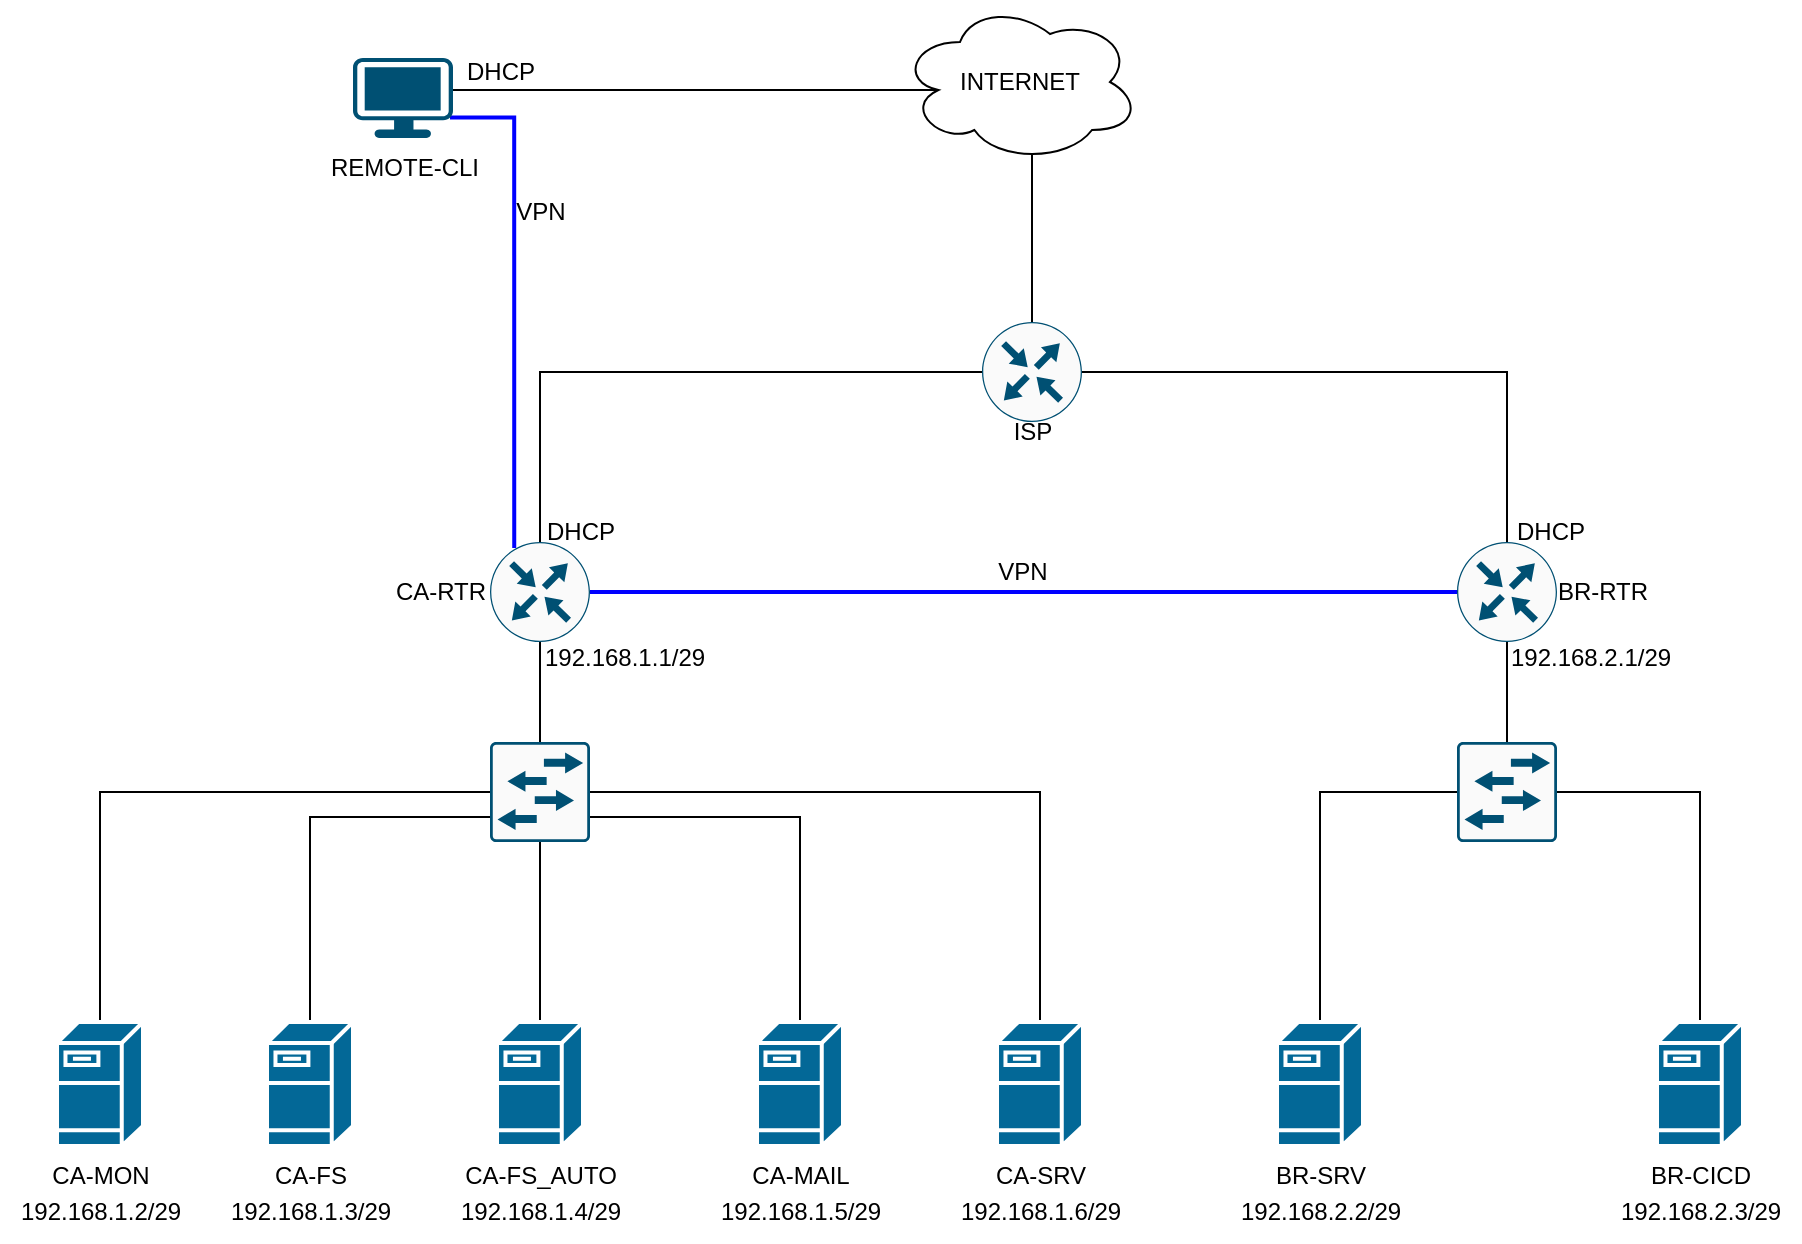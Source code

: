 <mxfile version="20.5.1" type="device"><diagram id="Cyy2UPgxQgxMqHDYHsGS" name="Страница 1"><mxGraphModel dx="2005" dy="627" grid="1" gridSize="10" guides="1" tooltips="1" connect="1" arrows="1" fold="1" page="1" pageScale="1" pageWidth="827" pageHeight="1169" math="0" shadow="0"><root><mxCell id="0"/><mxCell id="1" parent="0"/><mxCell id="lxdvs-X6Q-Tyt-myA9eT-5" style="edgeStyle=orthogonalEdgeStyle;rounded=0;orthogonalLoop=1;jettySize=auto;html=1;exitX=0;exitY=0.5;exitDx=0;exitDy=0;exitPerimeter=0;entryX=0.5;entryY=0;entryDx=0;entryDy=0;entryPerimeter=0;endArrow=none;endFill=0;" edge="1" parent="1" source="lxdvs-X6Q-Tyt-myA9eT-1" target="lxdvs-X6Q-Tyt-myA9eT-4"><mxGeometry relative="1" as="geometry"/></mxCell><mxCell id="lxdvs-X6Q-Tyt-myA9eT-7" style="edgeStyle=orthogonalEdgeStyle;rounded=0;orthogonalLoop=1;jettySize=auto;html=1;exitX=0;exitY=0.75;exitDx=0;exitDy=0;exitPerimeter=0;entryX=0.5;entryY=0;entryDx=0;entryDy=0;entryPerimeter=0;endArrow=none;endFill=0;" edge="1" parent="1" source="lxdvs-X6Q-Tyt-myA9eT-1" target="lxdvs-X6Q-Tyt-myA9eT-6"><mxGeometry relative="1" as="geometry"/></mxCell><mxCell id="lxdvs-X6Q-Tyt-myA9eT-9" style="edgeStyle=orthogonalEdgeStyle;rounded=0;orthogonalLoop=1;jettySize=auto;html=1;exitX=0.5;exitY=1;exitDx=0;exitDy=0;exitPerimeter=0;entryX=0.5;entryY=0;entryDx=0;entryDy=0;entryPerimeter=0;endArrow=none;endFill=0;" edge="1" parent="1" source="lxdvs-X6Q-Tyt-myA9eT-1" target="lxdvs-X6Q-Tyt-myA9eT-8"><mxGeometry relative="1" as="geometry"/></mxCell><mxCell id="lxdvs-X6Q-Tyt-myA9eT-11" style="edgeStyle=orthogonalEdgeStyle;rounded=0;orthogonalLoop=1;jettySize=auto;html=1;exitX=1;exitY=0.5;exitDx=0;exitDy=0;exitPerimeter=0;entryX=0.5;entryY=0;entryDx=0;entryDy=0;entryPerimeter=0;endArrow=none;endFill=0;" edge="1" parent="1" source="lxdvs-X6Q-Tyt-myA9eT-1" target="lxdvs-X6Q-Tyt-myA9eT-10"><mxGeometry relative="1" as="geometry"/></mxCell><mxCell id="lxdvs-X6Q-Tyt-myA9eT-13" style="edgeStyle=orthogonalEdgeStyle;rounded=0;orthogonalLoop=1;jettySize=auto;html=1;exitX=1;exitY=0.75;exitDx=0;exitDy=0;exitPerimeter=0;endArrow=none;endFill=0;" edge="1" parent="1" source="lxdvs-X6Q-Tyt-myA9eT-1" target="lxdvs-X6Q-Tyt-myA9eT-12"><mxGeometry relative="1" as="geometry"/></mxCell><mxCell id="lxdvs-X6Q-Tyt-myA9eT-1" value="" style="sketch=0;points=[[0.015,0.015,0],[0.985,0.015,0],[0.985,0.985,0],[0.015,0.985,0],[0.25,0,0],[0.5,0,0],[0.75,0,0],[1,0.25,0],[1,0.5,0],[1,0.75,0],[0.75,1,0],[0.5,1,0],[0.25,1,0],[0,0.75,0],[0,0.5,0],[0,0.25,0]];verticalLabelPosition=bottom;html=1;verticalAlign=top;aspect=fixed;align=center;pointerEvents=1;shape=mxgraph.cisco19.rect;prIcon=l2_switch;fillColor=#FAFAFA;strokeColor=#005073;" vertex="1" parent="1"><mxGeometry x="160" y="770" width="50" height="50" as="geometry"/></mxCell><mxCell id="lxdvs-X6Q-Tyt-myA9eT-3" style="edgeStyle=orthogonalEdgeStyle;rounded=0;orthogonalLoop=1;jettySize=auto;html=1;exitX=0.5;exitY=1;exitDx=0;exitDy=0;exitPerimeter=0;entryX=0.5;entryY=0;entryDx=0;entryDy=0;entryPerimeter=0;endArrow=none;endFill=0;" edge="1" parent="1" source="lxdvs-X6Q-Tyt-myA9eT-2" target="lxdvs-X6Q-Tyt-myA9eT-1"><mxGeometry relative="1" as="geometry"/></mxCell><mxCell id="lxdvs-X6Q-Tyt-myA9eT-22" style="edgeStyle=orthogonalEdgeStyle;rounded=0;orthogonalLoop=1;jettySize=auto;html=1;exitX=0.5;exitY=0;exitDx=0;exitDy=0;exitPerimeter=0;entryX=0;entryY=0.5;entryDx=0;entryDy=0;entryPerimeter=0;endArrow=none;endFill=0;" edge="1" parent="1" source="lxdvs-X6Q-Tyt-myA9eT-2" target="lxdvs-X6Q-Tyt-myA9eT-21"><mxGeometry relative="1" as="geometry"/></mxCell><mxCell id="lxdvs-X6Q-Tyt-myA9eT-50" style="edgeStyle=orthogonalEdgeStyle;rounded=0;orthogonalLoop=1;jettySize=auto;html=1;exitX=1;exitY=0.5;exitDx=0;exitDy=0;exitPerimeter=0;entryX=0;entryY=0.5;entryDx=0;entryDy=0;entryPerimeter=0;endArrow=none;endFill=0;strokeColor=#0000FF;strokeWidth=2;" edge="1" parent="1" source="lxdvs-X6Q-Tyt-myA9eT-2" target="lxdvs-X6Q-Tyt-myA9eT-26"><mxGeometry relative="1" as="geometry"/></mxCell><mxCell id="lxdvs-X6Q-Tyt-myA9eT-2" value="" style="sketch=0;points=[[0.5,0,0],[1,0.5,0],[0.5,1,0],[0,0.5,0],[0.145,0.145,0],[0.856,0.145,0],[0.855,0.856,0],[0.145,0.855,0]];verticalLabelPosition=bottom;html=1;verticalAlign=top;aspect=fixed;align=center;pointerEvents=1;shape=mxgraph.cisco19.rect;prIcon=router;fillColor=#FAFAFA;strokeColor=#005073;" vertex="1" parent="1"><mxGeometry x="160" y="670" width="50" height="50" as="geometry"/></mxCell><mxCell id="lxdvs-X6Q-Tyt-myA9eT-4" value="" style="shape=mxgraph.cisco.servers.fileserver;sketch=0;html=1;pointerEvents=1;dashed=0;fillColor=#036897;strokeColor=#ffffff;strokeWidth=2;verticalLabelPosition=bottom;verticalAlign=top;align=center;outlineConnect=0;" vertex="1" parent="1"><mxGeometry x="-56.5" y="910" width="43" height="62" as="geometry"/></mxCell><mxCell id="lxdvs-X6Q-Tyt-myA9eT-6" value="" style="shape=mxgraph.cisco.servers.fileserver;sketch=0;html=1;pointerEvents=1;dashed=0;fillColor=#036897;strokeColor=#ffffff;strokeWidth=2;verticalLabelPosition=bottom;verticalAlign=top;align=center;outlineConnect=0;" vertex="1" parent="1"><mxGeometry x="48.5" y="910" width="43" height="62" as="geometry"/></mxCell><mxCell id="lxdvs-X6Q-Tyt-myA9eT-8" value="" style="shape=mxgraph.cisco.servers.fileserver;sketch=0;html=1;pointerEvents=1;dashed=0;fillColor=#036897;strokeColor=#ffffff;strokeWidth=2;verticalLabelPosition=bottom;verticalAlign=top;align=center;outlineConnect=0;" vertex="1" parent="1"><mxGeometry x="163.5" y="910" width="43" height="62" as="geometry"/></mxCell><mxCell id="lxdvs-X6Q-Tyt-myA9eT-10" value="" style="shape=mxgraph.cisco.servers.fileserver;sketch=0;html=1;pointerEvents=1;dashed=0;fillColor=#036897;strokeColor=#ffffff;strokeWidth=2;verticalLabelPosition=bottom;verticalAlign=top;align=center;outlineConnect=0;" vertex="1" parent="1"><mxGeometry x="413.5" y="910" width="43" height="62" as="geometry"/></mxCell><mxCell id="lxdvs-X6Q-Tyt-myA9eT-12" value="" style="shape=mxgraph.cisco.servers.fileserver;sketch=0;html=1;pointerEvents=1;dashed=0;fillColor=#036897;strokeColor=#ffffff;strokeWidth=2;verticalLabelPosition=bottom;verticalAlign=top;align=center;outlineConnect=0;" vertex="1" parent="1"><mxGeometry x="293.5" y="910" width="43" height="62" as="geometry"/></mxCell><mxCell id="lxdvs-X6Q-Tyt-myA9eT-14" value="CA-MON" style="text;html=1;resizable=0;autosize=1;align=center;verticalAlign=middle;points=[];fillColor=none;strokeColor=none;rounded=0;" vertex="1" parent="1"><mxGeometry x="-70" y="972" width="70" height="30" as="geometry"/></mxCell><mxCell id="lxdvs-X6Q-Tyt-myA9eT-15" value="CA-FS" style="text;html=1;resizable=0;autosize=1;align=center;verticalAlign=middle;points=[];fillColor=none;strokeColor=none;rounded=0;" vertex="1" parent="1"><mxGeometry x="40" y="972" width="60" height="30" as="geometry"/></mxCell><mxCell id="lxdvs-X6Q-Tyt-myA9eT-16" value="CA-FS_AUTO" style="text;html=1;resizable=0;autosize=1;align=center;verticalAlign=middle;points=[];fillColor=none;strokeColor=none;rounded=0;" vertex="1" parent="1"><mxGeometry x="135" y="972" width="100" height="30" as="geometry"/></mxCell><mxCell id="lxdvs-X6Q-Tyt-myA9eT-17" value="CA-MAIL" style="text;html=1;resizable=0;autosize=1;align=center;verticalAlign=middle;points=[];fillColor=none;strokeColor=none;rounded=0;" vertex="1" parent="1"><mxGeometry x="280" y="972" width="70" height="30" as="geometry"/></mxCell><mxCell id="lxdvs-X6Q-Tyt-myA9eT-18" value="CA-SRV" style="text;html=1;resizable=0;autosize=1;align=center;verticalAlign=middle;points=[];fillColor=none;strokeColor=none;rounded=0;" vertex="1" parent="1"><mxGeometry x="400" y="972" width="70" height="30" as="geometry"/></mxCell><mxCell id="lxdvs-X6Q-Tyt-myA9eT-19" value="INTERNET" style="ellipse;shape=cloud;whiteSpace=wrap;html=1;" vertex="1" parent="1"><mxGeometry x="365" y="400" width="120" height="80" as="geometry"/></mxCell><mxCell id="lxdvs-X6Q-Tyt-myA9eT-23" style="edgeStyle=orthogonalEdgeStyle;rounded=0;orthogonalLoop=1;jettySize=auto;html=1;exitX=0.5;exitY=0;exitDx=0;exitDy=0;exitPerimeter=0;entryX=0.55;entryY=0.95;entryDx=0;entryDy=0;entryPerimeter=0;endArrow=none;endFill=0;" edge="1" parent="1" source="lxdvs-X6Q-Tyt-myA9eT-21" target="lxdvs-X6Q-Tyt-myA9eT-19"><mxGeometry relative="1" as="geometry"/></mxCell><mxCell id="lxdvs-X6Q-Tyt-myA9eT-27" style="edgeStyle=orthogonalEdgeStyle;rounded=0;orthogonalLoop=1;jettySize=auto;html=1;exitX=1;exitY=0.5;exitDx=0;exitDy=0;exitPerimeter=0;entryX=0.5;entryY=0;entryDx=0;entryDy=0;entryPerimeter=0;endArrow=none;endFill=0;" edge="1" parent="1" source="lxdvs-X6Q-Tyt-myA9eT-21" target="lxdvs-X6Q-Tyt-myA9eT-26"><mxGeometry relative="1" as="geometry"/></mxCell><mxCell id="lxdvs-X6Q-Tyt-myA9eT-21" value="" style="sketch=0;points=[[0.5,0,0],[1,0.5,0],[0.5,1,0],[0,0.5,0],[0.145,0.145,0],[0.856,0.145,0],[0.855,0.856,0],[0.145,0.855,0]];verticalLabelPosition=bottom;html=1;verticalAlign=top;aspect=fixed;align=center;pointerEvents=1;shape=mxgraph.cisco19.rect;prIcon=router;fillColor=#FAFAFA;strokeColor=#005073;" vertex="1" parent="1"><mxGeometry x="406" y="560" width="50" height="50" as="geometry"/></mxCell><mxCell id="lxdvs-X6Q-Tyt-myA9eT-25" style="edgeStyle=orthogonalEdgeStyle;rounded=0;orthogonalLoop=1;jettySize=auto;html=1;exitX=1;exitY=0.4;exitDx=0;exitDy=0;exitPerimeter=0;entryX=0.16;entryY=0.55;entryDx=0;entryDy=0;entryPerimeter=0;endArrow=none;endFill=0;" edge="1" parent="1" source="lxdvs-X6Q-Tyt-myA9eT-24" target="lxdvs-X6Q-Tyt-myA9eT-19"><mxGeometry relative="1" as="geometry"/></mxCell><mxCell id="lxdvs-X6Q-Tyt-myA9eT-56" style="edgeStyle=orthogonalEdgeStyle;rounded=0;orthogonalLoop=1;jettySize=auto;html=1;exitX=0.97;exitY=0.745;exitDx=0;exitDy=0;exitPerimeter=0;entryX=-0.048;entryY=0.767;entryDx=0;entryDy=0;entryPerimeter=0;strokeColor=#0000FF;strokeWidth=2;endArrow=none;endFill=0;" edge="1" parent="1" source="lxdvs-X6Q-Tyt-myA9eT-24" target="lxdvs-X6Q-Tyt-myA9eT-48"><mxGeometry relative="1" as="geometry"/></mxCell><mxCell id="lxdvs-X6Q-Tyt-myA9eT-24" value="" style="points=[[0.03,0.03,0],[0.5,0,0],[0.97,0.03,0],[1,0.4,0],[0.97,0.745,0],[0.5,1,0],[0.03,0.745,0],[0,0.4,0]];verticalLabelPosition=bottom;sketch=0;html=1;verticalAlign=top;aspect=fixed;align=center;pointerEvents=1;shape=mxgraph.cisco19.workstation;fillColor=#005073;strokeColor=none;" vertex="1" parent="1"><mxGeometry x="91.5" y="428" width="50" height="40" as="geometry"/></mxCell><mxCell id="lxdvs-X6Q-Tyt-myA9eT-29" style="edgeStyle=orthogonalEdgeStyle;rounded=0;orthogonalLoop=1;jettySize=auto;html=1;exitX=0.5;exitY=1;exitDx=0;exitDy=0;exitPerimeter=0;entryX=0.5;entryY=0;entryDx=0;entryDy=0;entryPerimeter=0;endArrow=none;endFill=0;" edge="1" parent="1" source="lxdvs-X6Q-Tyt-myA9eT-26" target="lxdvs-X6Q-Tyt-myA9eT-28"><mxGeometry relative="1" as="geometry"/></mxCell><mxCell id="lxdvs-X6Q-Tyt-myA9eT-26" value="" style="sketch=0;points=[[0.5,0,0],[1,0.5,0],[0.5,1,0],[0,0.5,0],[0.145,0.145,0],[0.856,0.145,0],[0.855,0.856,0],[0.145,0.855,0]];verticalLabelPosition=bottom;html=1;verticalAlign=top;aspect=fixed;align=center;pointerEvents=1;shape=mxgraph.cisco19.rect;prIcon=router;fillColor=#FAFAFA;strokeColor=#005073;" vertex="1" parent="1"><mxGeometry x="643.5" y="670" width="50" height="50" as="geometry"/></mxCell><mxCell id="lxdvs-X6Q-Tyt-myA9eT-32" style="edgeStyle=orthogonalEdgeStyle;rounded=0;orthogonalLoop=1;jettySize=auto;html=1;exitX=1;exitY=0.5;exitDx=0;exitDy=0;exitPerimeter=0;entryX=0.5;entryY=0;entryDx=0;entryDy=0;entryPerimeter=0;endArrow=none;endFill=0;" edge="1" parent="1" source="lxdvs-X6Q-Tyt-myA9eT-28" target="lxdvs-X6Q-Tyt-myA9eT-30"><mxGeometry relative="1" as="geometry"/></mxCell><mxCell id="lxdvs-X6Q-Tyt-myA9eT-33" style="edgeStyle=orthogonalEdgeStyle;rounded=0;orthogonalLoop=1;jettySize=auto;html=1;exitX=0;exitY=0.5;exitDx=0;exitDy=0;exitPerimeter=0;entryX=0.5;entryY=0;entryDx=0;entryDy=0;entryPerimeter=0;endArrow=none;endFill=0;" edge="1" parent="1" source="lxdvs-X6Q-Tyt-myA9eT-28" target="lxdvs-X6Q-Tyt-myA9eT-31"><mxGeometry relative="1" as="geometry"/></mxCell><mxCell id="lxdvs-X6Q-Tyt-myA9eT-28" value="" style="sketch=0;points=[[0.015,0.015,0],[0.985,0.015,0],[0.985,0.985,0],[0.015,0.985,0],[0.25,0,0],[0.5,0,0],[0.75,0,0],[1,0.25,0],[1,0.5,0],[1,0.75,0],[0.75,1,0],[0.5,1,0],[0.25,1,0],[0,0.75,0],[0,0.5,0],[0,0.25,0]];verticalLabelPosition=bottom;html=1;verticalAlign=top;aspect=fixed;align=center;pointerEvents=1;shape=mxgraph.cisco19.rect;prIcon=l2_switch;fillColor=#FAFAFA;strokeColor=#005073;" vertex="1" parent="1"><mxGeometry x="643.5" y="770" width="50" height="50" as="geometry"/></mxCell><mxCell id="lxdvs-X6Q-Tyt-myA9eT-30" value="" style="shape=mxgraph.cisco.servers.fileserver;sketch=0;html=1;pointerEvents=1;dashed=0;fillColor=#036897;strokeColor=#ffffff;strokeWidth=2;verticalLabelPosition=bottom;verticalAlign=top;align=center;outlineConnect=0;" vertex="1" parent="1"><mxGeometry x="743.5" y="910" width="43" height="62" as="geometry"/></mxCell><mxCell id="lxdvs-X6Q-Tyt-myA9eT-31" value="" style="shape=mxgraph.cisco.servers.fileserver;sketch=0;html=1;pointerEvents=1;dashed=0;fillColor=#036897;strokeColor=#ffffff;strokeWidth=2;verticalLabelPosition=bottom;verticalAlign=top;align=center;outlineConnect=0;" vertex="1" parent="1"><mxGeometry x="553.5" y="910" width="43" height="62" as="geometry"/></mxCell><mxCell id="lxdvs-X6Q-Tyt-myA9eT-34" value="BR-SRV" style="text;html=1;resizable=0;autosize=1;align=center;verticalAlign=middle;points=[];fillColor=none;strokeColor=none;rounded=0;" vertex="1" parent="1"><mxGeometry x="540" y="972" width="70" height="30" as="geometry"/></mxCell><mxCell id="lxdvs-X6Q-Tyt-myA9eT-35" value="BR-CICD" style="text;html=1;resizable=0;autosize=1;align=center;verticalAlign=middle;points=[];fillColor=none;strokeColor=none;rounded=0;" vertex="1" parent="1"><mxGeometry x="730" y="972" width="70" height="30" as="geometry"/></mxCell><mxCell id="lxdvs-X6Q-Tyt-myA9eT-36" value="BR-RTR" style="text;html=1;resizable=0;autosize=1;align=center;verticalAlign=middle;points=[];fillColor=none;strokeColor=none;rounded=0;" vertex="1" parent="1"><mxGeometry x="681" y="680" width="70" height="30" as="geometry"/></mxCell><mxCell id="lxdvs-X6Q-Tyt-myA9eT-37" value="CA-RTR" style="text;html=1;resizable=0;autosize=1;align=center;verticalAlign=middle;points=[];fillColor=none;strokeColor=none;rounded=0;" vertex="1" parent="1"><mxGeometry x="100" y="680" width="70" height="30" as="geometry"/></mxCell><mxCell id="lxdvs-X6Q-Tyt-myA9eT-38" value="ISP" style="text;html=1;resizable=0;autosize=1;align=center;verticalAlign=middle;points=[];fillColor=none;strokeColor=none;rounded=0;" vertex="1" parent="1"><mxGeometry x="411" y="600" width="40" height="30" as="geometry"/></mxCell><mxCell id="lxdvs-X6Q-Tyt-myA9eT-39" value="REMOTE-CLI" style="text;html=1;resizable=0;autosize=1;align=center;verticalAlign=middle;points=[];fillColor=none;strokeColor=none;rounded=0;" vertex="1" parent="1"><mxGeometry x="66.5" y="468" width="100" height="30" as="geometry"/></mxCell><mxCell id="lxdvs-X6Q-Tyt-myA9eT-40" value="192.168.1.1/29" style="text;html=1;resizable=0;autosize=1;align=center;verticalAlign=middle;points=[];fillColor=none;strokeColor=none;rounded=0;" vertex="1" parent="1"><mxGeometry x="177" y="713" width="100" height="30" as="geometry"/></mxCell><mxCell id="lxdvs-X6Q-Tyt-myA9eT-43" value="192.168.1.2/29" style="text;html=1;resizable=0;autosize=1;align=center;verticalAlign=middle;points=[];fillColor=none;strokeColor=none;rounded=0;" vertex="1" parent="1"><mxGeometry x="-85" y="990" width="100" height="30" as="geometry"/></mxCell><mxCell id="lxdvs-X6Q-Tyt-myA9eT-44" value="192.168.1.3/29" style="text;html=1;resizable=0;autosize=1;align=center;verticalAlign=middle;points=[];fillColor=none;strokeColor=none;rounded=0;" vertex="1" parent="1"><mxGeometry x="20" y="990" width="100" height="30" as="geometry"/></mxCell><mxCell id="lxdvs-X6Q-Tyt-myA9eT-45" value="192.168.1.4/29" style="text;html=1;resizable=0;autosize=1;align=center;verticalAlign=middle;points=[];fillColor=none;strokeColor=none;rounded=0;" vertex="1" parent="1"><mxGeometry x="135" y="990" width="100" height="30" as="geometry"/></mxCell><mxCell id="lxdvs-X6Q-Tyt-myA9eT-46" value="192.168.1.5/29" style="text;html=1;resizable=0;autosize=1;align=center;verticalAlign=middle;points=[];fillColor=none;strokeColor=none;rounded=0;" vertex="1" parent="1"><mxGeometry x="265" y="990" width="100" height="30" as="geometry"/></mxCell><mxCell id="lxdvs-X6Q-Tyt-myA9eT-47" value="192.168.1.6/29" style="text;html=1;resizable=0;autosize=1;align=center;verticalAlign=middle;points=[];fillColor=none;strokeColor=none;rounded=0;" vertex="1" parent="1"><mxGeometry x="385" y="990" width="100" height="30" as="geometry"/></mxCell><mxCell id="lxdvs-X6Q-Tyt-myA9eT-48" value="DHCP" style="text;html=1;resizable=0;autosize=1;align=center;verticalAlign=middle;points=[];fillColor=none;strokeColor=none;rounded=0;" vertex="1" parent="1"><mxGeometry x="175" y="650" width="60" height="30" as="geometry"/></mxCell><mxCell id="lxdvs-X6Q-Tyt-myA9eT-49" value="DHCP" style="text;html=1;resizable=0;autosize=1;align=center;verticalAlign=middle;points=[];fillColor=none;strokeColor=none;rounded=0;" vertex="1" parent="1"><mxGeometry x="660" y="650" width="60" height="30" as="geometry"/></mxCell><mxCell id="lxdvs-X6Q-Tyt-myA9eT-51" value="VPN" style="text;html=1;resizable=0;autosize=1;align=center;verticalAlign=middle;points=[];fillColor=none;strokeColor=none;rounded=0;" vertex="1" parent="1"><mxGeometry x="401" y="670" width="50" height="30" as="geometry"/></mxCell><mxCell id="lxdvs-X6Q-Tyt-myA9eT-52" value="DHCP" style="text;html=1;resizable=0;autosize=1;align=center;verticalAlign=middle;points=[];fillColor=none;strokeColor=none;rounded=0;" vertex="1" parent="1"><mxGeometry x="135" y="420" width="60" height="30" as="geometry"/></mxCell><mxCell id="lxdvs-X6Q-Tyt-myA9eT-53" value="192.168.2.2/29" style="text;html=1;resizable=0;autosize=1;align=center;verticalAlign=middle;points=[];fillColor=none;strokeColor=none;rounded=0;" vertex="1" parent="1"><mxGeometry x="525" y="990" width="100" height="30" as="geometry"/></mxCell><mxCell id="lxdvs-X6Q-Tyt-myA9eT-54" value="192.168.2.3/29" style="text;html=1;resizable=0;autosize=1;align=center;verticalAlign=middle;points=[];fillColor=none;strokeColor=none;rounded=0;" vertex="1" parent="1"><mxGeometry x="715" y="990" width="100" height="30" as="geometry"/></mxCell><mxCell id="lxdvs-X6Q-Tyt-myA9eT-55" value="192.168.2.1/29" style="text;html=1;resizable=0;autosize=1;align=center;verticalAlign=middle;points=[];fillColor=none;strokeColor=none;rounded=0;" vertex="1" parent="1"><mxGeometry x="660" y="713" width="100" height="30" as="geometry"/></mxCell><mxCell id="lxdvs-X6Q-Tyt-myA9eT-57" value="VPN" style="text;html=1;resizable=0;autosize=1;align=center;verticalAlign=middle;points=[];fillColor=none;strokeColor=none;rounded=0;" vertex="1" parent="1"><mxGeometry x="160" y="490" width="50" height="30" as="geometry"/></mxCell></root></mxGraphModel></diagram></mxfile>